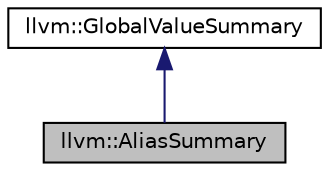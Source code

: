 digraph "llvm::AliasSummary"
{
 // LATEX_PDF_SIZE
  bgcolor="transparent";
  edge [fontname="Helvetica",fontsize="10",labelfontname="Helvetica",labelfontsize="10"];
  node [fontname="Helvetica",fontsize="10",shape="box"];
  Node1 [label="llvm::AliasSummary",height=0.2,width=0.4,color="black", fillcolor="grey75", style="filled", fontcolor="black",tooltip="Alias summary information."];
  Node2 -> Node1 [dir="back",color="midnightblue",fontsize="10",style="solid",fontname="Helvetica"];
  Node2 [label="llvm::GlobalValueSummary",height=0.2,width=0.4,color="black",URL="$classllvm_1_1GlobalValueSummary.html",tooltip="Function and variable summary information to aid decisions and implementation of importing."];
}
